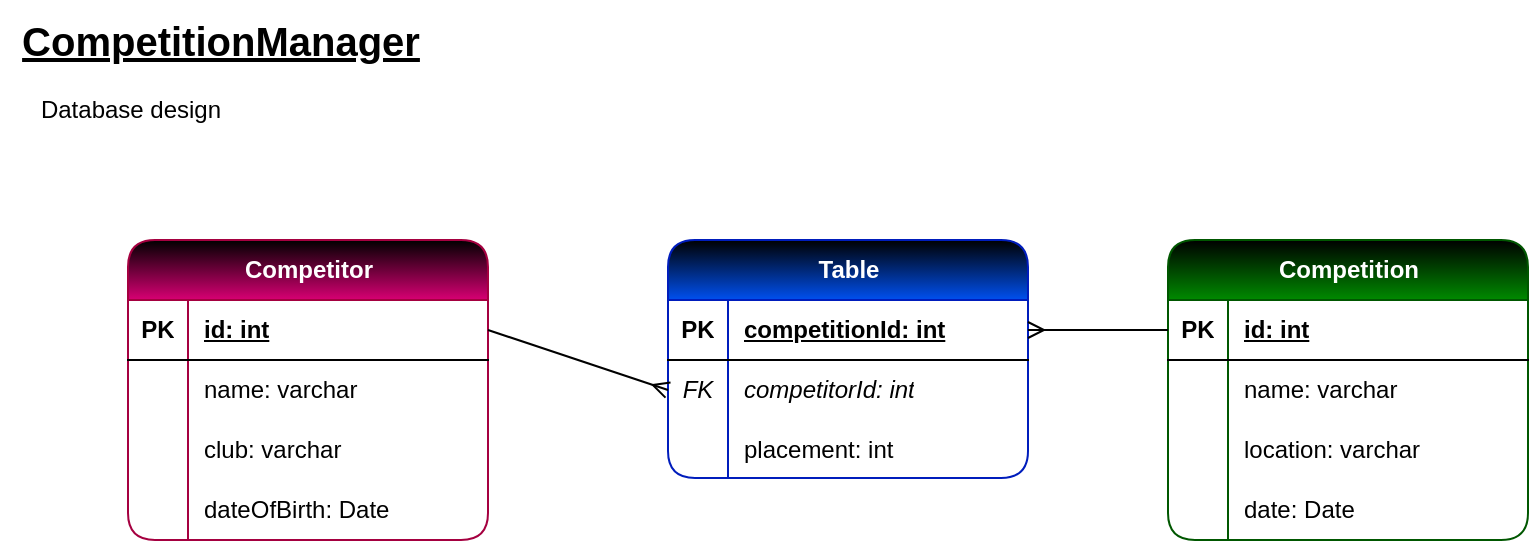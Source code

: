 <mxfile version="21.1.2" type="device">
  <diagram name="Page-1" id="2czl29udZIor-Eq5Hoj-">
    <mxGraphModel dx="1614" dy="938" grid="1" gridSize="10" guides="1" tooltips="1" connect="1" arrows="1" fold="1" page="1" pageScale="1" pageWidth="827" pageHeight="1169" math="0" shadow="0">
      <root>
        <mxCell id="0" />
        <mxCell id="1" parent="0" />
        <mxCell id="x00-V4mx4DUa1ynYDq-p-1" value="CompetitionManager" style="text;html=1;align=center;verticalAlign=middle;resizable=0;points=[];autosize=1;strokeColor=none;fillColor=none;fontSize=20;rounded=1;fontStyle=5" parent="1" vertex="1">
          <mxGeometry width="220" height="40" as="geometry" />
        </mxCell>
        <mxCell id="6Duo8y3Sdnr3yJlO2Uo1-1" value="Competitor" style="shape=table;startSize=30;container=1;collapsible=1;childLayout=tableLayout;fixedRows=1;rowLines=0;fontStyle=1;align=center;resizeLast=1;html=1;rounded=1;shadow=0;fillColor=#d80073;fontColor=#ffffff;strokeColor=#A50040;swimlaneFillColor=none;gradientColor=default;gradientDirection=north;" vertex="1" parent="1">
          <mxGeometry x="64" y="120" width="180" height="150" as="geometry" />
        </mxCell>
        <mxCell id="6Duo8y3Sdnr3yJlO2Uo1-2" value="" style="shape=tableRow;horizontal=0;startSize=0;swimlaneHead=0;swimlaneBody=0;fillColor=none;collapsible=0;dropTarget=0;points=[[0,0.5],[1,0.5]];portConstraint=eastwest;top=0;left=0;right=0;bottom=1;" vertex="1" parent="6Duo8y3Sdnr3yJlO2Uo1-1">
          <mxGeometry y="30" width="180" height="30" as="geometry" />
        </mxCell>
        <mxCell id="6Duo8y3Sdnr3yJlO2Uo1-3" value="PK" style="shape=partialRectangle;connectable=0;fillColor=none;top=0;left=0;bottom=0;right=0;fontStyle=1;overflow=hidden;whiteSpace=wrap;html=1;" vertex="1" parent="6Duo8y3Sdnr3yJlO2Uo1-2">
          <mxGeometry width="30" height="30" as="geometry">
            <mxRectangle width="30" height="30" as="alternateBounds" />
          </mxGeometry>
        </mxCell>
        <mxCell id="6Duo8y3Sdnr3yJlO2Uo1-4" value="id: int" style="shape=partialRectangle;connectable=0;fillColor=none;top=0;left=0;bottom=0;right=0;align=left;spacingLeft=6;fontStyle=5;overflow=hidden;whiteSpace=wrap;html=1;" vertex="1" parent="6Duo8y3Sdnr3yJlO2Uo1-2">
          <mxGeometry x="30" width="150" height="30" as="geometry">
            <mxRectangle width="150" height="30" as="alternateBounds" />
          </mxGeometry>
        </mxCell>
        <mxCell id="6Duo8y3Sdnr3yJlO2Uo1-5" value="" style="shape=tableRow;horizontal=0;startSize=0;swimlaneHead=0;swimlaneBody=0;fillColor=none;collapsible=0;dropTarget=0;points=[[0,0.5],[1,0.5]];portConstraint=eastwest;top=0;left=0;right=0;bottom=0;" vertex="1" parent="6Duo8y3Sdnr3yJlO2Uo1-1">
          <mxGeometry y="60" width="180" height="30" as="geometry" />
        </mxCell>
        <mxCell id="6Duo8y3Sdnr3yJlO2Uo1-6" value="" style="shape=partialRectangle;connectable=0;fillColor=none;top=0;left=0;bottom=0;right=0;editable=1;overflow=hidden;whiteSpace=wrap;html=1;" vertex="1" parent="6Duo8y3Sdnr3yJlO2Uo1-5">
          <mxGeometry width="30" height="30" as="geometry">
            <mxRectangle width="30" height="30" as="alternateBounds" />
          </mxGeometry>
        </mxCell>
        <mxCell id="6Duo8y3Sdnr3yJlO2Uo1-7" value="name: varchar" style="shape=partialRectangle;connectable=0;fillColor=none;top=0;left=0;bottom=0;right=0;align=left;spacingLeft=6;overflow=hidden;whiteSpace=wrap;html=1;" vertex="1" parent="6Duo8y3Sdnr3yJlO2Uo1-5">
          <mxGeometry x="30" width="150" height="30" as="geometry">
            <mxRectangle width="150" height="30" as="alternateBounds" />
          </mxGeometry>
        </mxCell>
        <mxCell id="6Duo8y3Sdnr3yJlO2Uo1-8" value="" style="shape=tableRow;horizontal=0;startSize=0;swimlaneHead=0;swimlaneBody=0;fillColor=none;collapsible=0;dropTarget=0;points=[[0,0.5],[1,0.5]];portConstraint=eastwest;top=0;left=0;right=0;bottom=0;" vertex="1" parent="6Duo8y3Sdnr3yJlO2Uo1-1">
          <mxGeometry y="90" width="180" height="30" as="geometry" />
        </mxCell>
        <mxCell id="6Duo8y3Sdnr3yJlO2Uo1-9" value="" style="shape=partialRectangle;connectable=0;fillColor=none;top=0;left=0;bottom=0;right=0;editable=1;overflow=hidden;whiteSpace=wrap;html=1;" vertex="1" parent="6Duo8y3Sdnr3yJlO2Uo1-8">
          <mxGeometry width="30" height="30" as="geometry">
            <mxRectangle width="30" height="30" as="alternateBounds" />
          </mxGeometry>
        </mxCell>
        <mxCell id="6Duo8y3Sdnr3yJlO2Uo1-10" value="club: varchar" style="shape=partialRectangle;connectable=0;fillColor=none;top=0;left=0;bottom=0;right=0;align=left;spacingLeft=6;overflow=hidden;whiteSpace=wrap;html=1;" vertex="1" parent="6Duo8y3Sdnr3yJlO2Uo1-8">
          <mxGeometry x="30" width="150" height="30" as="geometry">
            <mxRectangle width="150" height="30" as="alternateBounds" />
          </mxGeometry>
        </mxCell>
        <mxCell id="6Duo8y3Sdnr3yJlO2Uo1-11" value="" style="shape=tableRow;horizontal=0;startSize=0;swimlaneHead=0;swimlaneBody=0;fillColor=none;collapsible=0;dropTarget=0;points=[[0,0.5],[1,0.5]];portConstraint=eastwest;top=0;left=0;right=0;bottom=0;" vertex="1" parent="6Duo8y3Sdnr3yJlO2Uo1-1">
          <mxGeometry y="120" width="180" height="30" as="geometry" />
        </mxCell>
        <mxCell id="6Duo8y3Sdnr3yJlO2Uo1-12" value="" style="shape=partialRectangle;connectable=0;fillColor=none;top=0;left=0;bottom=0;right=0;editable=1;overflow=hidden;whiteSpace=wrap;html=1;" vertex="1" parent="6Duo8y3Sdnr3yJlO2Uo1-11">
          <mxGeometry width="30" height="30" as="geometry">
            <mxRectangle width="30" height="30" as="alternateBounds" />
          </mxGeometry>
        </mxCell>
        <mxCell id="6Duo8y3Sdnr3yJlO2Uo1-13" value="dateOfBirth: Date" style="shape=partialRectangle;connectable=0;fillColor=none;top=0;left=0;bottom=0;right=0;align=left;spacingLeft=6;overflow=hidden;whiteSpace=wrap;html=1;" vertex="1" parent="6Duo8y3Sdnr3yJlO2Uo1-11">
          <mxGeometry x="30" width="150" height="30" as="geometry">
            <mxRectangle width="150" height="30" as="alternateBounds" />
          </mxGeometry>
        </mxCell>
        <mxCell id="6Duo8y3Sdnr3yJlO2Uo1-27" value="Table" style="shape=table;startSize=30;container=1;collapsible=1;childLayout=tableLayout;fixedRows=1;rowLines=0;fontStyle=1;align=center;resizeLast=1;html=1;rounded=1;shadow=0;fillColor=#0050ef;fontColor=#ffffff;strokeColor=#001DBC;swimlaneFillColor=none;gradientColor=default;gradientDirection=north;" vertex="1" parent="1">
          <mxGeometry x="334" y="120" width="180" height="119" as="geometry" />
        </mxCell>
        <mxCell id="6Duo8y3Sdnr3yJlO2Uo1-28" value="" style="shape=tableRow;horizontal=0;startSize=0;swimlaneHead=0;swimlaneBody=0;fillColor=none;collapsible=0;dropTarget=0;points=[[0,0.5],[1,0.5]];portConstraint=eastwest;top=0;left=0;right=0;bottom=1;" vertex="1" parent="6Duo8y3Sdnr3yJlO2Uo1-27">
          <mxGeometry y="30" width="180" height="30" as="geometry" />
        </mxCell>
        <mxCell id="6Duo8y3Sdnr3yJlO2Uo1-29" value="PK" style="shape=partialRectangle;connectable=0;fillColor=none;top=0;left=0;bottom=0;right=0;fontStyle=1;overflow=hidden;whiteSpace=wrap;html=1;" vertex="1" parent="6Duo8y3Sdnr3yJlO2Uo1-28">
          <mxGeometry width="30" height="30" as="geometry">
            <mxRectangle width="30" height="30" as="alternateBounds" />
          </mxGeometry>
        </mxCell>
        <mxCell id="6Duo8y3Sdnr3yJlO2Uo1-30" value="competitionId: int" style="shape=partialRectangle;connectable=0;fillColor=none;top=0;left=0;bottom=0;right=0;align=left;spacingLeft=6;fontStyle=5;overflow=hidden;whiteSpace=wrap;html=1;" vertex="1" parent="6Duo8y3Sdnr3yJlO2Uo1-28">
          <mxGeometry x="30" width="150" height="30" as="geometry">
            <mxRectangle width="150" height="30" as="alternateBounds" />
          </mxGeometry>
        </mxCell>
        <mxCell id="6Duo8y3Sdnr3yJlO2Uo1-47" value="" style="shape=tableRow;horizontal=0;startSize=0;swimlaneHead=0;swimlaneBody=0;fillColor=none;collapsible=0;dropTarget=0;points=[[0,0.5],[1,0.5]];portConstraint=eastwest;top=0;left=0;right=0;bottom=0;" vertex="1" parent="6Duo8y3Sdnr3yJlO2Uo1-27">
          <mxGeometry y="60" width="180" height="30" as="geometry" />
        </mxCell>
        <mxCell id="6Duo8y3Sdnr3yJlO2Uo1-48" value="FK" style="shape=partialRectangle;connectable=0;fillColor=none;top=0;left=0;bottom=0;right=0;fontStyle=2;overflow=hidden;whiteSpace=wrap;html=1;" vertex="1" parent="6Duo8y3Sdnr3yJlO2Uo1-47">
          <mxGeometry width="30" height="30" as="geometry">
            <mxRectangle width="30" height="30" as="alternateBounds" />
          </mxGeometry>
        </mxCell>
        <mxCell id="6Duo8y3Sdnr3yJlO2Uo1-49" value="competitorId: int" style="shape=partialRectangle;connectable=0;fillColor=none;top=0;left=0;bottom=0;right=0;align=left;spacingLeft=6;fontStyle=2;overflow=hidden;whiteSpace=wrap;html=1;" vertex="1" parent="6Duo8y3Sdnr3yJlO2Uo1-47">
          <mxGeometry x="30" width="150" height="30" as="geometry">
            <mxRectangle width="150" height="30" as="alternateBounds" />
          </mxGeometry>
        </mxCell>
        <mxCell id="6Duo8y3Sdnr3yJlO2Uo1-31" value="" style="shape=tableRow;horizontal=0;startSize=0;swimlaneHead=0;swimlaneBody=0;fillColor=none;collapsible=0;dropTarget=0;points=[[0,0.5],[1,0.5]];portConstraint=eastwest;top=0;left=0;right=0;bottom=0;" vertex="1" parent="6Duo8y3Sdnr3yJlO2Uo1-27">
          <mxGeometry y="90" width="180" height="29" as="geometry" />
        </mxCell>
        <mxCell id="6Duo8y3Sdnr3yJlO2Uo1-32" value="" style="shape=partialRectangle;connectable=0;fillColor=none;top=0;left=0;bottom=0;right=0;editable=1;overflow=hidden;whiteSpace=wrap;html=1;" vertex="1" parent="6Duo8y3Sdnr3yJlO2Uo1-31">
          <mxGeometry width="30" height="29" as="geometry">
            <mxRectangle width="30" height="29" as="alternateBounds" />
          </mxGeometry>
        </mxCell>
        <mxCell id="6Duo8y3Sdnr3yJlO2Uo1-33" value="placement: int" style="shape=partialRectangle;connectable=0;fillColor=none;top=0;left=0;bottom=0;right=0;align=left;spacingLeft=6;overflow=hidden;whiteSpace=wrap;html=1;" vertex="1" parent="6Duo8y3Sdnr3yJlO2Uo1-31">
          <mxGeometry x="30" width="150" height="29" as="geometry">
            <mxRectangle width="150" height="29" as="alternateBounds" />
          </mxGeometry>
        </mxCell>
        <mxCell id="6Duo8y3Sdnr3yJlO2Uo1-50" value="Competition" style="shape=table;startSize=30;container=1;collapsible=1;childLayout=tableLayout;fixedRows=1;rowLines=0;fontStyle=1;align=center;resizeLast=1;html=1;rounded=1;shadow=0;fillColor=#008a00;fontColor=#ffffff;strokeColor=#005700;swimlaneFillColor=none;gradientColor=default;gradientDirection=north;" vertex="1" parent="1">
          <mxGeometry x="584" y="120" width="180" height="150" as="geometry" />
        </mxCell>
        <mxCell id="6Duo8y3Sdnr3yJlO2Uo1-51" value="" style="shape=tableRow;horizontal=0;startSize=0;swimlaneHead=0;swimlaneBody=0;fillColor=none;collapsible=0;dropTarget=0;points=[[0,0.5],[1,0.5]];portConstraint=eastwest;top=0;left=0;right=0;bottom=1;" vertex="1" parent="6Duo8y3Sdnr3yJlO2Uo1-50">
          <mxGeometry y="30" width="180" height="30" as="geometry" />
        </mxCell>
        <mxCell id="6Duo8y3Sdnr3yJlO2Uo1-52" value="PK" style="shape=partialRectangle;connectable=0;fillColor=none;top=0;left=0;bottom=0;right=0;fontStyle=1;overflow=hidden;whiteSpace=wrap;html=1;" vertex="1" parent="6Duo8y3Sdnr3yJlO2Uo1-51">
          <mxGeometry width="30" height="30" as="geometry">
            <mxRectangle width="30" height="30" as="alternateBounds" />
          </mxGeometry>
        </mxCell>
        <mxCell id="6Duo8y3Sdnr3yJlO2Uo1-53" value="id: int" style="shape=partialRectangle;connectable=0;fillColor=none;top=0;left=0;bottom=0;right=0;align=left;spacingLeft=6;fontStyle=5;overflow=hidden;whiteSpace=wrap;html=1;" vertex="1" parent="6Duo8y3Sdnr3yJlO2Uo1-51">
          <mxGeometry x="30" width="150" height="30" as="geometry">
            <mxRectangle width="150" height="30" as="alternateBounds" />
          </mxGeometry>
        </mxCell>
        <mxCell id="6Duo8y3Sdnr3yJlO2Uo1-54" value="" style="shape=tableRow;horizontal=0;startSize=0;swimlaneHead=0;swimlaneBody=0;fillColor=none;collapsible=0;dropTarget=0;points=[[0,0.5],[1,0.5]];portConstraint=eastwest;top=0;left=0;right=0;bottom=0;" vertex="1" parent="6Duo8y3Sdnr3yJlO2Uo1-50">
          <mxGeometry y="60" width="180" height="30" as="geometry" />
        </mxCell>
        <mxCell id="6Duo8y3Sdnr3yJlO2Uo1-55" value="" style="shape=partialRectangle;connectable=0;fillColor=none;top=0;left=0;bottom=0;right=0;editable=1;overflow=hidden;whiteSpace=wrap;html=1;" vertex="1" parent="6Duo8y3Sdnr3yJlO2Uo1-54">
          <mxGeometry width="30" height="30" as="geometry">
            <mxRectangle width="30" height="30" as="alternateBounds" />
          </mxGeometry>
        </mxCell>
        <mxCell id="6Duo8y3Sdnr3yJlO2Uo1-56" value="name: varchar" style="shape=partialRectangle;connectable=0;fillColor=none;top=0;left=0;bottom=0;right=0;align=left;spacingLeft=6;overflow=hidden;whiteSpace=wrap;html=1;" vertex="1" parent="6Duo8y3Sdnr3yJlO2Uo1-54">
          <mxGeometry x="30" width="150" height="30" as="geometry">
            <mxRectangle width="150" height="30" as="alternateBounds" />
          </mxGeometry>
        </mxCell>
        <mxCell id="6Duo8y3Sdnr3yJlO2Uo1-57" value="" style="shape=tableRow;horizontal=0;startSize=0;swimlaneHead=0;swimlaneBody=0;fillColor=none;collapsible=0;dropTarget=0;points=[[0,0.5],[1,0.5]];portConstraint=eastwest;top=0;left=0;right=0;bottom=0;" vertex="1" parent="6Duo8y3Sdnr3yJlO2Uo1-50">
          <mxGeometry y="90" width="180" height="30" as="geometry" />
        </mxCell>
        <mxCell id="6Duo8y3Sdnr3yJlO2Uo1-58" value="" style="shape=partialRectangle;connectable=0;fillColor=none;top=0;left=0;bottom=0;right=0;editable=1;overflow=hidden;whiteSpace=wrap;html=1;" vertex="1" parent="6Duo8y3Sdnr3yJlO2Uo1-57">
          <mxGeometry width="30" height="30" as="geometry">
            <mxRectangle width="30" height="30" as="alternateBounds" />
          </mxGeometry>
        </mxCell>
        <mxCell id="6Duo8y3Sdnr3yJlO2Uo1-59" value="location: varchar" style="shape=partialRectangle;connectable=0;fillColor=none;top=0;left=0;bottom=0;right=0;align=left;spacingLeft=6;overflow=hidden;whiteSpace=wrap;html=1;" vertex="1" parent="6Duo8y3Sdnr3yJlO2Uo1-57">
          <mxGeometry x="30" width="150" height="30" as="geometry">
            <mxRectangle width="150" height="30" as="alternateBounds" />
          </mxGeometry>
        </mxCell>
        <mxCell id="6Duo8y3Sdnr3yJlO2Uo1-60" value="" style="shape=tableRow;horizontal=0;startSize=0;swimlaneHead=0;swimlaneBody=0;fillColor=none;collapsible=0;dropTarget=0;points=[[0,0.5],[1,0.5]];portConstraint=eastwest;top=0;left=0;right=0;bottom=0;" vertex="1" parent="6Duo8y3Sdnr3yJlO2Uo1-50">
          <mxGeometry y="120" width="180" height="30" as="geometry" />
        </mxCell>
        <mxCell id="6Duo8y3Sdnr3yJlO2Uo1-61" value="" style="shape=partialRectangle;connectable=0;fillColor=none;top=0;left=0;bottom=0;right=0;editable=1;overflow=hidden;whiteSpace=wrap;html=1;" vertex="1" parent="6Duo8y3Sdnr3yJlO2Uo1-60">
          <mxGeometry width="30" height="30" as="geometry">
            <mxRectangle width="30" height="30" as="alternateBounds" />
          </mxGeometry>
        </mxCell>
        <mxCell id="6Duo8y3Sdnr3yJlO2Uo1-62" value="date: Date" style="shape=partialRectangle;connectable=0;fillColor=none;top=0;left=0;bottom=0;right=0;align=left;spacingLeft=6;overflow=hidden;whiteSpace=wrap;html=1;" vertex="1" parent="6Duo8y3Sdnr3yJlO2Uo1-60">
          <mxGeometry x="30" width="150" height="30" as="geometry">
            <mxRectangle width="150" height="30" as="alternateBounds" />
          </mxGeometry>
        </mxCell>
        <mxCell id="6Duo8y3Sdnr3yJlO2Uo1-63" value="" style="fontSize=12;html=1;endArrow=ERmany;entryX=0;entryY=0.5;entryDx=0;entryDy=0;curved=1;exitX=1;exitY=0.5;exitDx=0;exitDy=0;" edge="1" parent="1" source="6Duo8y3Sdnr3yJlO2Uo1-2" target="6Duo8y3Sdnr3yJlO2Uo1-47">
          <mxGeometry width="100" height="100" relative="1" as="geometry">
            <mxPoint x="314" y="250" as="sourcePoint" />
            <mxPoint x="414" y="150" as="targetPoint" />
          </mxGeometry>
        </mxCell>
        <mxCell id="6Duo8y3Sdnr3yJlO2Uo1-66" value="" style="fontSize=12;html=1;endArrow=ERmany;entryX=1;entryY=0.5;entryDx=0;entryDy=0;curved=1;exitX=0;exitY=0.5;exitDx=0;exitDy=0;" edge="1" parent="1" source="6Duo8y3Sdnr3yJlO2Uo1-51" target="6Duo8y3Sdnr3yJlO2Uo1-28">
          <mxGeometry width="100" height="100" relative="1" as="geometry">
            <mxPoint x="544" y="360" as="sourcePoint" />
            <mxPoint x="624" y="391" as="targetPoint" />
          </mxGeometry>
        </mxCell>
        <mxCell id="6Duo8y3Sdnr3yJlO2Uo1-67" value="Database design" style="text;html=1;align=center;verticalAlign=middle;resizable=0;points=[];autosize=1;strokeColor=none;fillColor=none;" vertex="1" parent="1">
          <mxGeometry x="10" y="40" width="110" height="30" as="geometry" />
        </mxCell>
      </root>
    </mxGraphModel>
  </diagram>
</mxfile>
